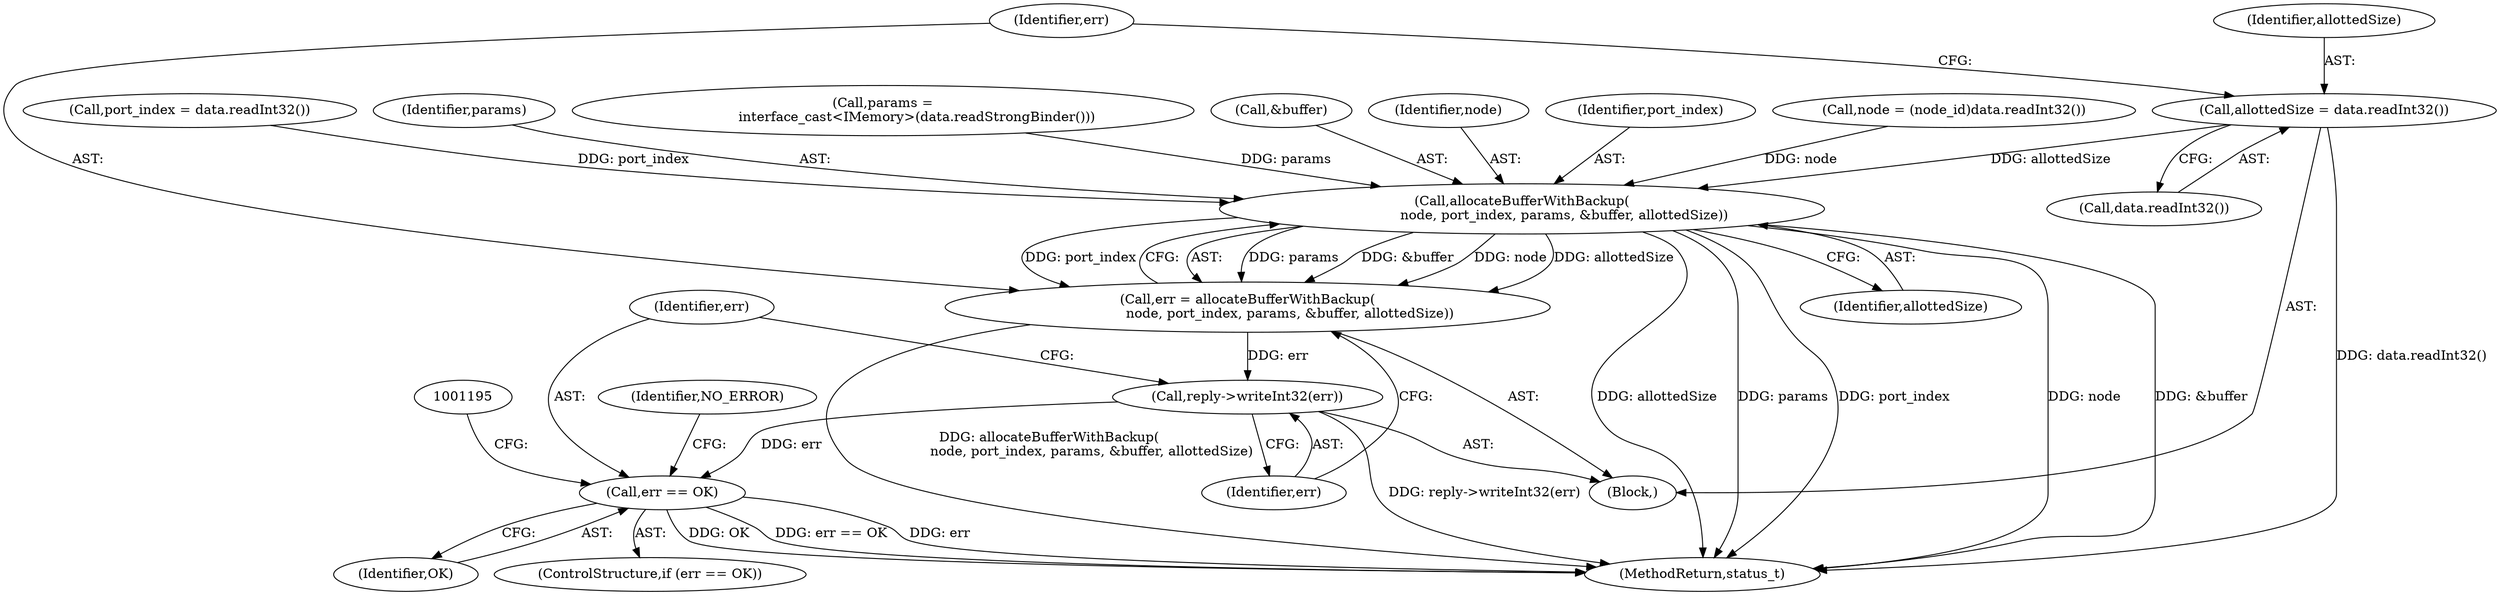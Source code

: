 digraph "0_Android_db829699d3293f254a7387894303451a91278986@API" {
"1001172" [label="(Call,allottedSize = data.readInt32())"];
"1001179" [label="(Call,allocateBufferWithBackup(\n                    node, port_index, params, &buffer, allottedSize))"];
"1001177" [label="(Call,err = allocateBufferWithBackup(\n                    node, port_index, params, &buffer, allottedSize))"];
"1001186" [label="(Call,reply->writeInt32(err))"];
"1001189" [label="(Call,err == OK)"];
"1001164" [label="(Call,params =\n                interface_cast<IMemory>(data.readStrongBinder()))"];
"1001187" [label="(Identifier,err)"];
"1001179" [label="(Call,allocateBufferWithBackup(\n                    node, port_index, params, &buffer, allottedSize))"];
"1001188" [label="(ControlStructure,if (err == OK))"];
"1001183" [label="(Call,&buffer)"];
"1001191" [label="(Identifier,OK)"];
"1001186" [label="(Call,reply->writeInt32(err))"];
"1001172" [label="(Call,allottedSize = data.readInt32())"];
"1001177" [label="(Call,err = allocateBufferWithBackup(\n                    node, port_index, params, &buffer, allottedSize))"];
"1001180" [label="(Identifier,node)"];
"1001181" [label="(Identifier,port_index)"];
"1001198" [label="(Identifier,NO_ERROR)"];
"1001154" [label="(Call,node = (node_id)data.readInt32())"];
"1001353" [label="(MethodReturn,status_t)"];
"1001173" [label="(Identifier,allottedSize)"];
"1001174" [label="(Call,data.readInt32())"];
"1001190" [label="(Identifier,err)"];
"1001160" [label="(Call,port_index = data.readInt32())"];
"1001182" [label="(Identifier,params)"];
"1001189" [label="(Call,err == OK)"];
"1001185" [label="(Identifier,allottedSize)"];
"1001148" [label="(Block,)"];
"1001178" [label="(Identifier,err)"];
"1001172" -> "1001148"  [label="AST: "];
"1001172" -> "1001174"  [label="CFG: "];
"1001173" -> "1001172"  [label="AST: "];
"1001174" -> "1001172"  [label="AST: "];
"1001178" -> "1001172"  [label="CFG: "];
"1001172" -> "1001353"  [label="DDG: data.readInt32()"];
"1001172" -> "1001179"  [label="DDG: allottedSize"];
"1001179" -> "1001177"  [label="AST: "];
"1001179" -> "1001185"  [label="CFG: "];
"1001180" -> "1001179"  [label="AST: "];
"1001181" -> "1001179"  [label="AST: "];
"1001182" -> "1001179"  [label="AST: "];
"1001183" -> "1001179"  [label="AST: "];
"1001185" -> "1001179"  [label="AST: "];
"1001177" -> "1001179"  [label="CFG: "];
"1001179" -> "1001353"  [label="DDG: allottedSize"];
"1001179" -> "1001353"  [label="DDG: params"];
"1001179" -> "1001353"  [label="DDG: port_index"];
"1001179" -> "1001353"  [label="DDG: node"];
"1001179" -> "1001353"  [label="DDG: &buffer"];
"1001179" -> "1001177"  [label="DDG: params"];
"1001179" -> "1001177"  [label="DDG: &buffer"];
"1001179" -> "1001177"  [label="DDG: node"];
"1001179" -> "1001177"  [label="DDG: allottedSize"];
"1001179" -> "1001177"  [label="DDG: port_index"];
"1001154" -> "1001179"  [label="DDG: node"];
"1001160" -> "1001179"  [label="DDG: port_index"];
"1001164" -> "1001179"  [label="DDG: params"];
"1001177" -> "1001148"  [label="AST: "];
"1001178" -> "1001177"  [label="AST: "];
"1001187" -> "1001177"  [label="CFG: "];
"1001177" -> "1001353"  [label="DDG: allocateBufferWithBackup(\n                    node, port_index, params, &buffer, allottedSize)"];
"1001177" -> "1001186"  [label="DDG: err"];
"1001186" -> "1001148"  [label="AST: "];
"1001186" -> "1001187"  [label="CFG: "];
"1001187" -> "1001186"  [label="AST: "];
"1001190" -> "1001186"  [label="CFG: "];
"1001186" -> "1001353"  [label="DDG: reply->writeInt32(err)"];
"1001186" -> "1001189"  [label="DDG: err"];
"1001189" -> "1001188"  [label="AST: "];
"1001189" -> "1001191"  [label="CFG: "];
"1001190" -> "1001189"  [label="AST: "];
"1001191" -> "1001189"  [label="AST: "];
"1001195" -> "1001189"  [label="CFG: "];
"1001198" -> "1001189"  [label="CFG: "];
"1001189" -> "1001353"  [label="DDG: err == OK"];
"1001189" -> "1001353"  [label="DDG: err"];
"1001189" -> "1001353"  [label="DDG: OK"];
}
